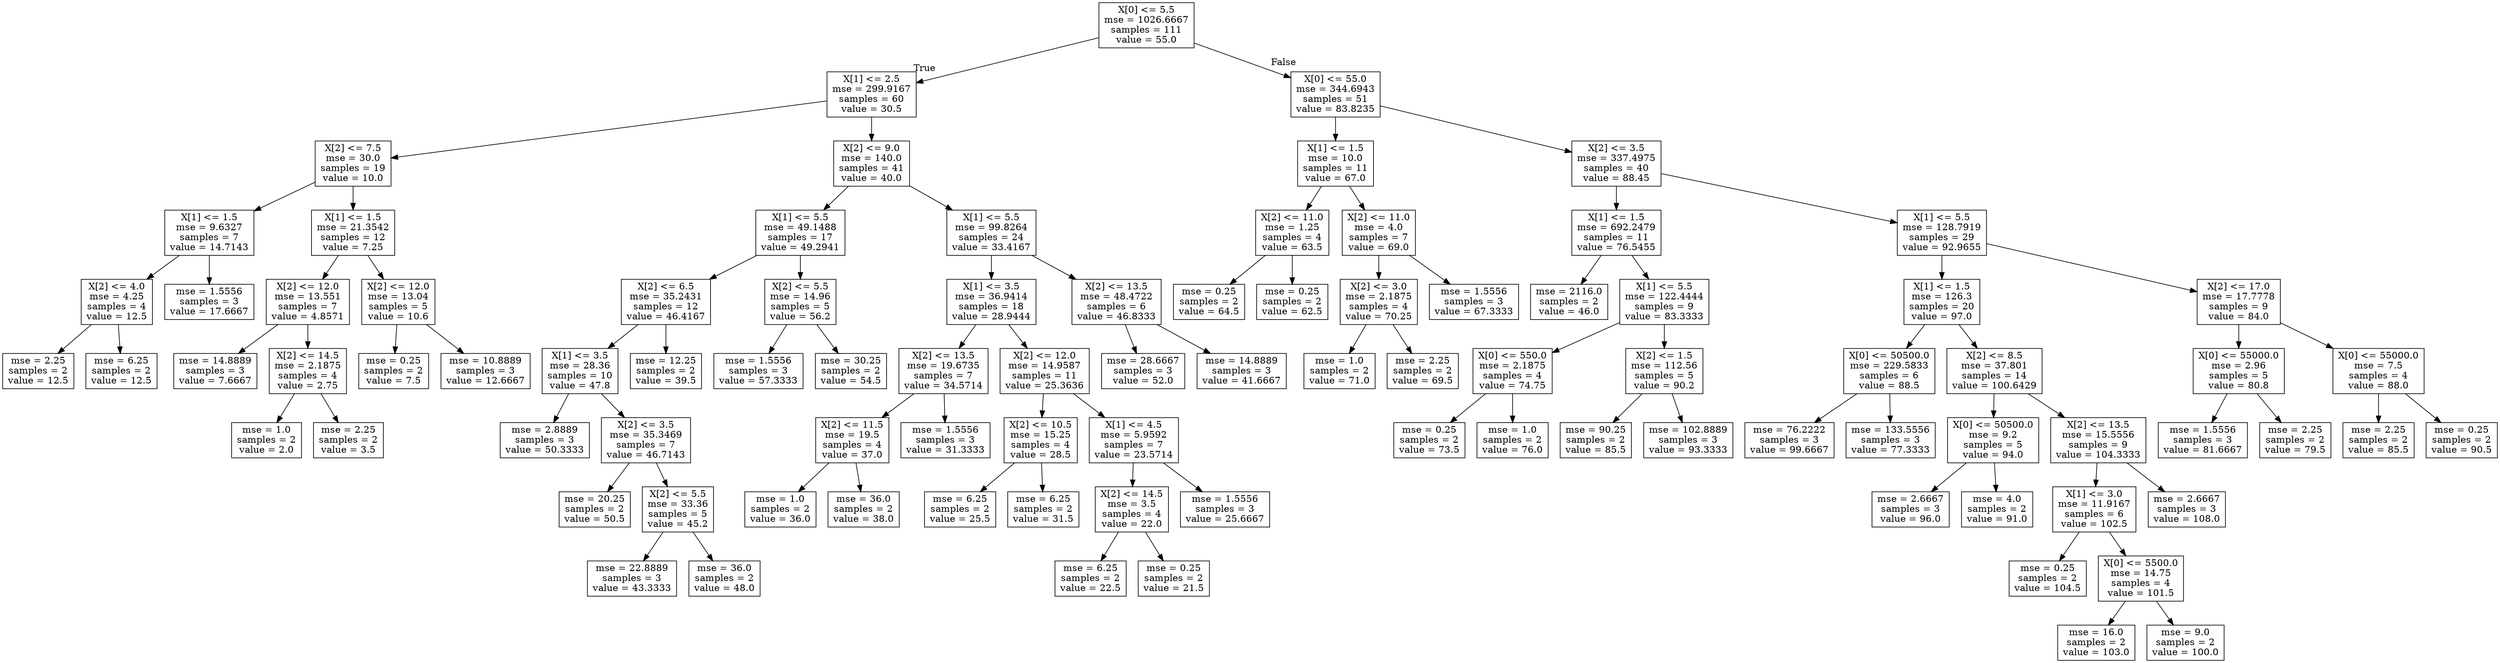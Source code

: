 digraph Tree {
node [shape=box] ;
0 [label="X[0] <= 5.5\nmse = 1026.6667\nsamples = 111\nvalue = 55.0"] ;
1 [label="X[1] <= 2.5\nmse = 299.9167\nsamples = 60\nvalue = 30.5"] ;
0 -> 1 [labeldistance=2.5, labelangle=45, headlabel="True"] ;
2 [label="X[2] <= 7.5\nmse = 30.0\nsamples = 19\nvalue = 10.0"] ;
1 -> 2 ;
3 [label="X[1] <= 1.5\nmse = 9.6327\nsamples = 7\nvalue = 14.7143"] ;
2 -> 3 ;
4 [label="X[2] <= 4.0\nmse = 4.25\nsamples = 4\nvalue = 12.5"] ;
3 -> 4 ;
5 [label="mse = 2.25\nsamples = 2\nvalue = 12.5"] ;
4 -> 5 ;
6 [label="mse = 6.25\nsamples = 2\nvalue = 12.5"] ;
4 -> 6 ;
7 [label="mse = 1.5556\nsamples = 3\nvalue = 17.6667"] ;
3 -> 7 ;
8 [label="X[1] <= 1.5\nmse = 21.3542\nsamples = 12\nvalue = 7.25"] ;
2 -> 8 ;
9 [label="X[2] <= 12.0\nmse = 13.551\nsamples = 7\nvalue = 4.8571"] ;
8 -> 9 ;
10 [label="mse = 14.8889\nsamples = 3\nvalue = 7.6667"] ;
9 -> 10 ;
11 [label="X[2] <= 14.5\nmse = 2.1875\nsamples = 4\nvalue = 2.75"] ;
9 -> 11 ;
12 [label="mse = 1.0\nsamples = 2\nvalue = 2.0"] ;
11 -> 12 ;
13 [label="mse = 2.25\nsamples = 2\nvalue = 3.5"] ;
11 -> 13 ;
14 [label="X[2] <= 12.0\nmse = 13.04\nsamples = 5\nvalue = 10.6"] ;
8 -> 14 ;
15 [label="mse = 0.25\nsamples = 2\nvalue = 7.5"] ;
14 -> 15 ;
16 [label="mse = 10.8889\nsamples = 3\nvalue = 12.6667"] ;
14 -> 16 ;
17 [label="X[2] <= 9.0\nmse = 140.0\nsamples = 41\nvalue = 40.0"] ;
1 -> 17 ;
18 [label="X[1] <= 5.5\nmse = 49.1488\nsamples = 17\nvalue = 49.2941"] ;
17 -> 18 ;
19 [label="X[2] <= 6.5\nmse = 35.2431\nsamples = 12\nvalue = 46.4167"] ;
18 -> 19 ;
20 [label="X[1] <= 3.5\nmse = 28.36\nsamples = 10\nvalue = 47.8"] ;
19 -> 20 ;
21 [label="mse = 2.8889\nsamples = 3\nvalue = 50.3333"] ;
20 -> 21 ;
22 [label="X[2] <= 3.5\nmse = 35.3469\nsamples = 7\nvalue = 46.7143"] ;
20 -> 22 ;
23 [label="mse = 20.25\nsamples = 2\nvalue = 50.5"] ;
22 -> 23 ;
24 [label="X[2] <= 5.5\nmse = 33.36\nsamples = 5\nvalue = 45.2"] ;
22 -> 24 ;
25 [label="mse = 22.8889\nsamples = 3\nvalue = 43.3333"] ;
24 -> 25 ;
26 [label="mse = 36.0\nsamples = 2\nvalue = 48.0"] ;
24 -> 26 ;
27 [label="mse = 12.25\nsamples = 2\nvalue = 39.5"] ;
19 -> 27 ;
28 [label="X[2] <= 5.5\nmse = 14.96\nsamples = 5\nvalue = 56.2"] ;
18 -> 28 ;
29 [label="mse = 1.5556\nsamples = 3\nvalue = 57.3333"] ;
28 -> 29 ;
30 [label="mse = 30.25\nsamples = 2\nvalue = 54.5"] ;
28 -> 30 ;
31 [label="X[1] <= 5.5\nmse = 99.8264\nsamples = 24\nvalue = 33.4167"] ;
17 -> 31 ;
32 [label="X[1] <= 3.5\nmse = 36.9414\nsamples = 18\nvalue = 28.9444"] ;
31 -> 32 ;
33 [label="X[2] <= 13.5\nmse = 19.6735\nsamples = 7\nvalue = 34.5714"] ;
32 -> 33 ;
34 [label="X[2] <= 11.5\nmse = 19.5\nsamples = 4\nvalue = 37.0"] ;
33 -> 34 ;
35 [label="mse = 1.0\nsamples = 2\nvalue = 36.0"] ;
34 -> 35 ;
36 [label="mse = 36.0\nsamples = 2\nvalue = 38.0"] ;
34 -> 36 ;
37 [label="mse = 1.5556\nsamples = 3\nvalue = 31.3333"] ;
33 -> 37 ;
38 [label="X[2] <= 12.0\nmse = 14.9587\nsamples = 11\nvalue = 25.3636"] ;
32 -> 38 ;
39 [label="X[2] <= 10.5\nmse = 15.25\nsamples = 4\nvalue = 28.5"] ;
38 -> 39 ;
40 [label="mse = 6.25\nsamples = 2\nvalue = 25.5"] ;
39 -> 40 ;
41 [label="mse = 6.25\nsamples = 2\nvalue = 31.5"] ;
39 -> 41 ;
42 [label="X[1] <= 4.5\nmse = 5.9592\nsamples = 7\nvalue = 23.5714"] ;
38 -> 42 ;
43 [label="X[2] <= 14.5\nmse = 3.5\nsamples = 4\nvalue = 22.0"] ;
42 -> 43 ;
44 [label="mse = 6.25\nsamples = 2\nvalue = 22.5"] ;
43 -> 44 ;
45 [label="mse = 0.25\nsamples = 2\nvalue = 21.5"] ;
43 -> 45 ;
46 [label="mse = 1.5556\nsamples = 3\nvalue = 25.6667"] ;
42 -> 46 ;
47 [label="X[2] <= 13.5\nmse = 48.4722\nsamples = 6\nvalue = 46.8333"] ;
31 -> 47 ;
48 [label="mse = 28.6667\nsamples = 3\nvalue = 52.0"] ;
47 -> 48 ;
49 [label="mse = 14.8889\nsamples = 3\nvalue = 41.6667"] ;
47 -> 49 ;
50 [label="X[0] <= 55.0\nmse = 344.6943\nsamples = 51\nvalue = 83.8235"] ;
0 -> 50 [labeldistance=2.5, labelangle=-45, headlabel="False"] ;
51 [label="X[1] <= 1.5\nmse = 10.0\nsamples = 11\nvalue = 67.0"] ;
50 -> 51 ;
52 [label="X[2] <= 11.0\nmse = 1.25\nsamples = 4\nvalue = 63.5"] ;
51 -> 52 ;
53 [label="mse = 0.25\nsamples = 2\nvalue = 64.5"] ;
52 -> 53 ;
54 [label="mse = 0.25\nsamples = 2\nvalue = 62.5"] ;
52 -> 54 ;
55 [label="X[2] <= 11.0\nmse = 4.0\nsamples = 7\nvalue = 69.0"] ;
51 -> 55 ;
56 [label="X[2] <= 3.0\nmse = 2.1875\nsamples = 4\nvalue = 70.25"] ;
55 -> 56 ;
57 [label="mse = 1.0\nsamples = 2\nvalue = 71.0"] ;
56 -> 57 ;
58 [label="mse = 2.25\nsamples = 2\nvalue = 69.5"] ;
56 -> 58 ;
59 [label="mse = 1.5556\nsamples = 3\nvalue = 67.3333"] ;
55 -> 59 ;
60 [label="X[2] <= 3.5\nmse = 337.4975\nsamples = 40\nvalue = 88.45"] ;
50 -> 60 ;
61 [label="X[1] <= 1.5\nmse = 692.2479\nsamples = 11\nvalue = 76.5455"] ;
60 -> 61 ;
62 [label="mse = 2116.0\nsamples = 2\nvalue = 46.0"] ;
61 -> 62 ;
63 [label="X[1] <= 5.5\nmse = 122.4444\nsamples = 9\nvalue = 83.3333"] ;
61 -> 63 ;
64 [label="X[0] <= 550.0\nmse = 2.1875\nsamples = 4\nvalue = 74.75"] ;
63 -> 64 ;
65 [label="mse = 0.25\nsamples = 2\nvalue = 73.5"] ;
64 -> 65 ;
66 [label="mse = 1.0\nsamples = 2\nvalue = 76.0"] ;
64 -> 66 ;
67 [label="X[2] <= 1.5\nmse = 112.56\nsamples = 5\nvalue = 90.2"] ;
63 -> 67 ;
68 [label="mse = 90.25\nsamples = 2\nvalue = 85.5"] ;
67 -> 68 ;
69 [label="mse = 102.8889\nsamples = 3\nvalue = 93.3333"] ;
67 -> 69 ;
70 [label="X[1] <= 5.5\nmse = 128.7919\nsamples = 29\nvalue = 92.9655"] ;
60 -> 70 ;
71 [label="X[1] <= 1.5\nmse = 126.3\nsamples = 20\nvalue = 97.0"] ;
70 -> 71 ;
72 [label="X[0] <= 50500.0\nmse = 229.5833\nsamples = 6\nvalue = 88.5"] ;
71 -> 72 ;
73 [label="mse = 76.2222\nsamples = 3\nvalue = 99.6667"] ;
72 -> 73 ;
74 [label="mse = 133.5556\nsamples = 3\nvalue = 77.3333"] ;
72 -> 74 ;
75 [label="X[2] <= 8.5\nmse = 37.801\nsamples = 14\nvalue = 100.6429"] ;
71 -> 75 ;
76 [label="X[0] <= 50500.0\nmse = 9.2\nsamples = 5\nvalue = 94.0"] ;
75 -> 76 ;
77 [label="mse = 2.6667\nsamples = 3\nvalue = 96.0"] ;
76 -> 77 ;
78 [label="mse = 4.0\nsamples = 2\nvalue = 91.0"] ;
76 -> 78 ;
79 [label="X[2] <= 13.5\nmse = 15.5556\nsamples = 9\nvalue = 104.3333"] ;
75 -> 79 ;
80 [label="X[1] <= 3.0\nmse = 11.9167\nsamples = 6\nvalue = 102.5"] ;
79 -> 80 ;
81 [label="mse = 0.25\nsamples = 2\nvalue = 104.5"] ;
80 -> 81 ;
82 [label="X[0] <= 5500.0\nmse = 14.75\nsamples = 4\nvalue = 101.5"] ;
80 -> 82 ;
83 [label="mse = 16.0\nsamples = 2\nvalue = 103.0"] ;
82 -> 83 ;
84 [label="mse = 9.0\nsamples = 2\nvalue = 100.0"] ;
82 -> 84 ;
85 [label="mse = 2.6667\nsamples = 3\nvalue = 108.0"] ;
79 -> 85 ;
86 [label="X[2] <= 17.0\nmse = 17.7778\nsamples = 9\nvalue = 84.0"] ;
70 -> 86 ;
87 [label="X[0] <= 55000.0\nmse = 2.96\nsamples = 5\nvalue = 80.8"] ;
86 -> 87 ;
88 [label="mse = 1.5556\nsamples = 3\nvalue = 81.6667"] ;
87 -> 88 ;
89 [label="mse = 2.25\nsamples = 2\nvalue = 79.5"] ;
87 -> 89 ;
90 [label="X[0] <= 55000.0\nmse = 7.5\nsamples = 4\nvalue = 88.0"] ;
86 -> 90 ;
91 [label="mse = 2.25\nsamples = 2\nvalue = 85.5"] ;
90 -> 91 ;
92 [label="mse = 0.25\nsamples = 2\nvalue = 90.5"] ;
90 -> 92 ;
}